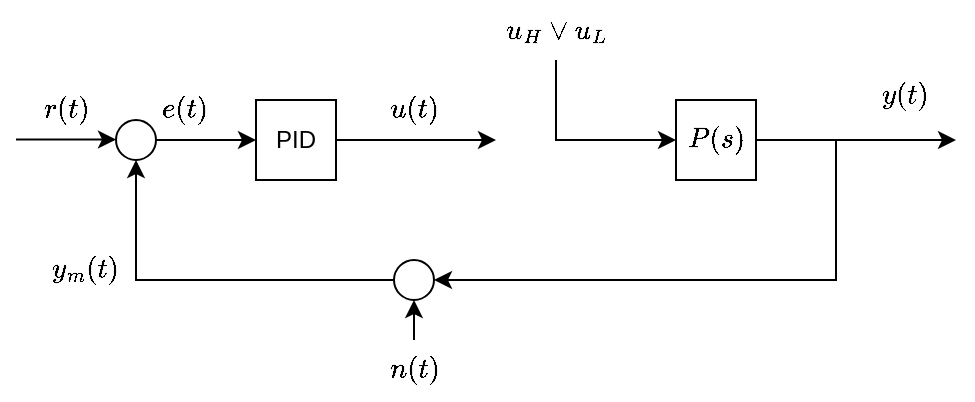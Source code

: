 <mxfile version="24.7.17">
  <diagram name="Pagina-1" id="F46Gb688E6bxR21cDZbG">
    <mxGraphModel dx="568" dy="329" grid="1" gridSize="10" guides="1" tooltips="1" connect="1" arrows="1" fold="1" page="1" pageScale="1" pageWidth="827" pageHeight="1169" math="1" shadow="0">
      <root>
        <mxCell id="0" />
        <mxCell id="1" parent="0" />
        <mxCell id="50sLWlbD1TQSgn_a69TY-3" value="PID" style="rounded=0;whiteSpace=wrap;html=1;fillColor=none;" vertex="1" parent="1">
          <mxGeometry x="280" y="270" width="40" height="40" as="geometry" />
        </mxCell>
        <mxCell id="50sLWlbD1TQSgn_a69TY-6" style="edgeStyle=orthogonalEdgeStyle;rounded=0;orthogonalLoop=1;jettySize=auto;html=1;entryX=0;entryY=0.5;entryDx=0;entryDy=0;" edge="1" parent="1" source="50sLWlbD1TQSgn_a69TY-7" target="50sLWlbD1TQSgn_a69TY-3">
          <mxGeometry relative="1" as="geometry" />
        </mxCell>
        <mxCell id="50sLWlbD1TQSgn_a69TY-7" value="" style="ellipse;whiteSpace=wrap;html=1;aspect=fixed;fillColor=none;" vertex="1" parent="1">
          <mxGeometry x="210" y="280" width="20" height="20" as="geometry" />
        </mxCell>
        <mxCell id="50sLWlbD1TQSgn_a69TY-8" style="edgeStyle=orthogonalEdgeStyle;rounded=0;orthogonalLoop=1;jettySize=auto;html=1;entryX=0;entryY=0.5;entryDx=0;entryDy=0;" edge="1" parent="1">
          <mxGeometry relative="1" as="geometry">
            <mxPoint x="160" y="289.76" as="sourcePoint" />
            <mxPoint x="210" y="289.76" as="targetPoint" />
          </mxGeometry>
        </mxCell>
        <mxCell id="50sLWlbD1TQSgn_a69TY-9" style="edgeStyle=orthogonalEdgeStyle;rounded=0;orthogonalLoop=1;jettySize=auto;html=1;entryX=0.5;entryY=1;entryDx=0;entryDy=0;" edge="1" parent="1" target="50sLWlbD1TQSgn_a69TY-7">
          <mxGeometry relative="1" as="geometry">
            <Array as="points">
              <mxPoint x="220" y="360" />
            </Array>
            <mxPoint x="349.0" y="360" as="sourcePoint" />
            <mxPoint x="218.66" y="305" as="targetPoint" />
          </mxGeometry>
        </mxCell>
        <mxCell id="50sLWlbD1TQSgn_a69TY-10" value="" style="ellipse;whiteSpace=wrap;html=1;aspect=fixed;fillColor=none;" vertex="1" parent="1">
          <mxGeometry x="349" y="350" width="20" height="20" as="geometry" />
        </mxCell>
        <mxCell id="50sLWlbD1TQSgn_a69TY-11" value="" style="endArrow=classic;html=1;rounded=0;entryX=1;entryY=0.5;entryDx=0;entryDy=0;" edge="1" parent="1" target="50sLWlbD1TQSgn_a69TY-10">
          <mxGeometry width="50" height="50" relative="1" as="geometry">
            <mxPoint x="570" y="290" as="sourcePoint" />
            <mxPoint x="369" y="355" as="targetPoint" />
            <Array as="points">
              <mxPoint x="570" y="360" />
              <mxPoint x="430" y="360" />
            </Array>
          </mxGeometry>
        </mxCell>
        <mxCell id="50sLWlbD1TQSgn_a69TY-12" value="\(r(t)\)" style="text;html=1;align=center;verticalAlign=middle;whiteSpace=wrap;rounded=0;" vertex="1" parent="1">
          <mxGeometry x="170" y="260" width="30" height="30" as="geometry" />
        </mxCell>
        <mxCell id="50sLWlbD1TQSgn_a69TY-13" value="\(e(t)\)" style="text;html=1;align=center;verticalAlign=middle;whiteSpace=wrap;rounded=0;" vertex="1" parent="1">
          <mxGeometry x="230" y="260" width="30" height="30" as="geometry" />
        </mxCell>
        <mxCell id="50sLWlbD1TQSgn_a69TY-14" value="\(u(t)\)" style="text;html=1;align=center;verticalAlign=middle;whiteSpace=wrap;rounded=0;" vertex="1" parent="1">
          <mxGeometry x="344" y="260" width="30" height="30" as="geometry" />
        </mxCell>
        <mxCell id="50sLWlbD1TQSgn_a69TY-15" value="\(y(t)\)" style="text;html=1;align=center;verticalAlign=middle;whiteSpace=wrap;rounded=0;" vertex="1" parent="1">
          <mxGeometry x="590" y="255" width="30" height="25" as="geometry" />
        </mxCell>
        <mxCell id="50sLWlbD1TQSgn_a69TY-16" value="\(y_m(t)\)" style="text;html=1;align=center;verticalAlign=middle;whiteSpace=wrap;rounded=0;" vertex="1" parent="1">
          <mxGeometry x="180" y="340" width="30" height="30" as="geometry" />
        </mxCell>
        <mxCell id="50sLWlbD1TQSgn_a69TY-17" value="" style="endArrow=classic;html=1;rounded=0;exitX=0.5;exitY=0;exitDx=0;exitDy=0;" edge="1" parent="1" source="50sLWlbD1TQSgn_a69TY-18">
          <mxGeometry width="50" height="50" relative="1" as="geometry">
            <mxPoint x="360" y="390" as="sourcePoint" />
            <mxPoint x="359" y="370" as="targetPoint" />
          </mxGeometry>
        </mxCell>
        <mxCell id="50sLWlbD1TQSgn_a69TY-18" value="\(n(t)\)" style="text;html=1;align=center;verticalAlign=middle;whiteSpace=wrap;rounded=0;" vertex="1" parent="1">
          <mxGeometry x="344" y="390" width="30" height="30" as="geometry" />
        </mxCell>
        <mxCell id="50sLWlbD1TQSgn_a69TY-19" style="edgeStyle=orthogonalEdgeStyle;rounded=0;orthogonalLoop=1;jettySize=auto;html=1;entryX=0;entryY=0.5;entryDx=0;entryDy=0;exitX=1;exitY=0.5;exitDx=0;exitDy=0;" edge="1" parent="1" source="50sLWlbD1TQSgn_a69TY-3">
          <mxGeometry relative="1" as="geometry">
            <mxPoint x="369" y="290.0" as="sourcePoint" />
            <mxPoint x="400" y="290" as="targetPoint" />
          </mxGeometry>
        </mxCell>
        <mxCell id="50sLWlbD1TQSgn_a69TY-22" value="" style="endArrow=classic;html=1;rounded=0;entryDx=0;entryDy=0;" edge="1" parent="1">
          <mxGeometry width="50" height="50" relative="1" as="geometry">
            <mxPoint x="220" y="335" as="sourcePoint" />
            <mxPoint x="220" y="335" as="targetPoint" />
          </mxGeometry>
        </mxCell>
        <mxCell id="50sLWlbD1TQSgn_a69TY-26" style="edgeStyle=orthogonalEdgeStyle;rounded=0;orthogonalLoop=1;jettySize=auto;html=1;" edge="1" parent="1" source="50sLWlbD1TQSgn_a69TY-23">
          <mxGeometry relative="1" as="geometry">
            <mxPoint x="630" y="290" as="targetPoint" />
          </mxGeometry>
        </mxCell>
        <mxCell id="50sLWlbD1TQSgn_a69TY-23" value="\(P(s)\)" style="rounded=0;whiteSpace=wrap;html=1;fillColor=none;" vertex="1" parent="1">
          <mxGeometry x="490" y="270" width="40" height="40" as="geometry" />
        </mxCell>
        <mxCell id="50sLWlbD1TQSgn_a69TY-24" value="\(u_H \lor u_L\)" style="text;html=1;align=center;verticalAlign=middle;whiteSpace=wrap;rounded=0;" vertex="1" parent="1">
          <mxGeometry x="400" y="220" width="60" height="30" as="geometry" />
        </mxCell>
        <mxCell id="50sLWlbD1TQSgn_a69TY-25" style="edgeStyle=orthogonalEdgeStyle;rounded=0;orthogonalLoop=1;jettySize=auto;html=1;entryX=0;entryY=0.5;entryDx=0;entryDy=0;" edge="1" parent="1" target="50sLWlbD1TQSgn_a69TY-23">
          <mxGeometry relative="1" as="geometry">
            <mxPoint x="430" y="250" as="sourcePoint" />
            <Array as="points">
              <mxPoint x="470" y="290" />
              <mxPoint x="470" y="290" />
            </Array>
          </mxGeometry>
        </mxCell>
      </root>
    </mxGraphModel>
  </diagram>
</mxfile>
